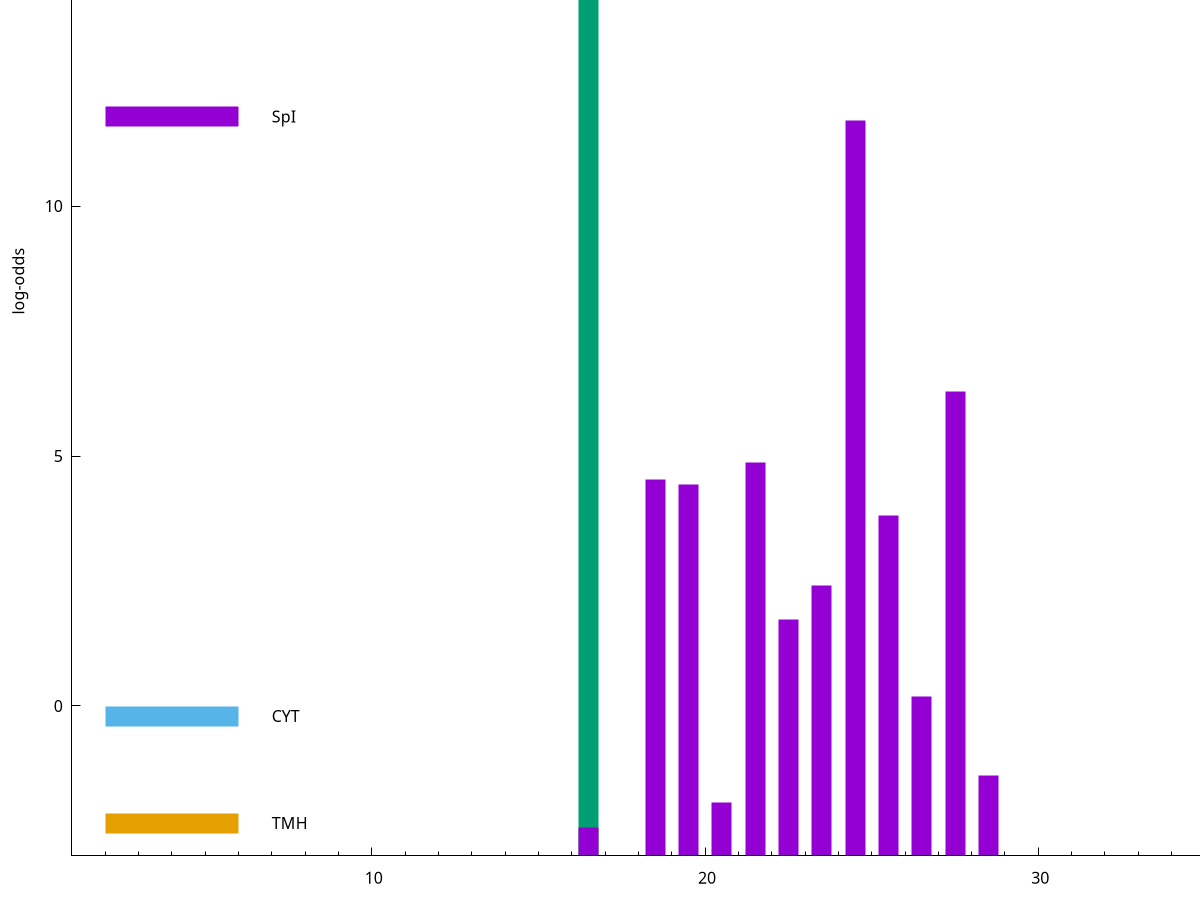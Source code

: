 set title "LipoP predictions for SRR4017925.gff"
set size 2., 1.4
set xrange [1:70] 
set mxtics 10
set yrange [-3:20]
set y2range [0:23]
set ylabel "log-odds"
set term postscript eps color solid "Helvetica" 30
set output "SRR4017925.gff68.eps"
set arrow from 2,18.7391 to 6,18.7391 nohead lt 2 lw 20
set label "SpII" at 7,18.7391
set arrow from 2,11.7921 to 6,11.7921 nohead lt 1 lw 20
set label "SpI" at 7,11.7921
set arrow from 2,-0.200913 to 6,-0.200913 nohead lt 3 lw 20
set label "CYT" at 7,-0.200913
set arrow from 2,-2.34237 to 6,-2.34237 nohead lt 4 lw 20
set label "TMH" at 7,-2.34237
set arrow from 2,18.7391 to 6,18.7391 nohead lt 2 lw 20
set label "SpII" at 7,18.7391
# NOTE: The scores below are the log-odds scores with the threshold
# NOTE: subtracted (a hack to make gnuplot make the histogram all
# NOTE: look nice).
plot "-" axes x1y2 title "" with impulses lt 2 lw 20, "-" axes x1y2 title "" with impulses lt 1 lw 20
16.500000 21.739100
e
24.500000 14.718100
27.500000 9.295410
21.500000 7.879460
18.500000 7.530400
19.500000 7.425700
25.500000 6.820350
23.500000 5.416550
22.500000 4.738000
26.500000 3.194690
28.500000 1.617430
20.500000 1.068900
16.500000 0.575980
e
exit
